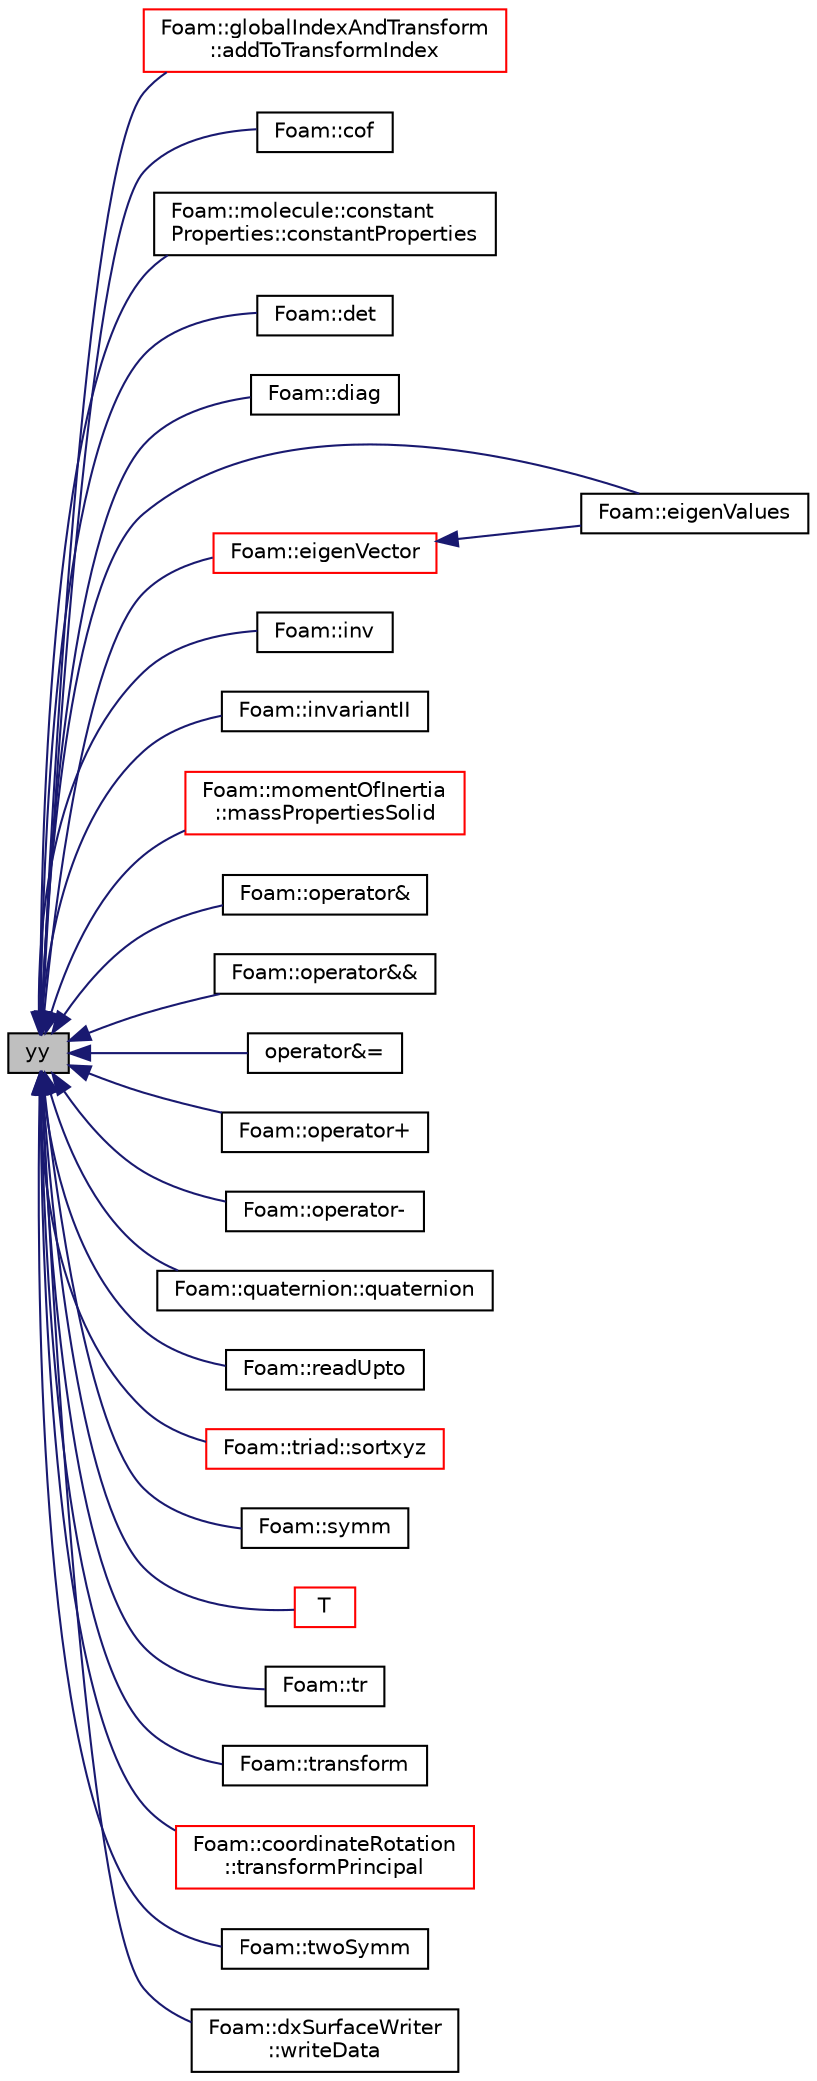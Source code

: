 digraph "yy"
{
  bgcolor="transparent";
  edge [fontname="Helvetica",fontsize="10",labelfontname="Helvetica",labelfontsize="10"];
  node [fontname="Helvetica",fontsize="10",shape=record];
  rankdir="LR";
  Node1 [label="yy",height=0.2,width=0.4,color="black", fillcolor="grey75", style="filled", fontcolor="black"];
  Node1 -> Node2 [dir="back",color="midnightblue",fontsize="10",style="solid",fontname="Helvetica"];
  Node2 [label="Foam::globalIndexAndTransform\l::addToTransformIndex",height=0.2,width=0.4,color="red",URL="$a00934.html#aa5ca2189f2ab3ddd22e4adef20976baf",tooltip="Add patch transformation to transformIndex. Return new. "];
  Node1 -> Node3 [dir="back",color="midnightblue",fontsize="10",style="solid",fontname="Helvetica"];
  Node3 [label="Foam::cof",height=0.2,width=0.4,color="black",URL="$a10758.html#ad125526a422e2bd9c6e5c5f4a317af26",tooltip="Return the cofactor tensor of a tensor. "];
  Node1 -> Node4 [dir="back",color="midnightblue",fontsize="10",style="solid",fontname="Helvetica"];
  Node4 [label="Foam::molecule::constant\lProperties::constantProperties",height=0.2,width=0.4,color="black",URL="$a00376.html#a48f10350a2cae9811619cc14159099d6",tooltip="Construct from dictionary. "];
  Node1 -> Node5 [dir="back",color="midnightblue",fontsize="10",style="solid",fontname="Helvetica"];
  Node5 [label="Foam::det",height=0.2,width=0.4,color="black",URL="$a10758.html#a1d843934098e732c7ab3f36774a0abc9",tooltip="Return the determinant of a tensor. "];
  Node1 -> Node6 [dir="back",color="midnightblue",fontsize="10",style="solid",fontname="Helvetica"];
  Node6 [label="Foam::diag",height=0.2,width=0.4,color="black",URL="$a10758.html#a647736d623aac35963def79b99ac6402",tooltip="Return the diagonal of a tensor as a diagonal tensor. "];
  Node1 -> Node7 [dir="back",color="midnightblue",fontsize="10",style="solid",fontname="Helvetica"];
  Node7 [label="Foam::eigenValues",height=0.2,width=0.4,color="black",URL="$a10758.html#a439ae805cc773abe7c94178cce4f5ba3"];
  Node1 -> Node8 [dir="back",color="midnightblue",fontsize="10",style="solid",fontname="Helvetica"];
  Node8 [label="Foam::eigenVector",height=0.2,width=0.4,color="red",URL="$a10758.html#aed8ccde72af25f41d76277dffa26abad"];
  Node8 -> Node7 [dir="back",color="midnightblue",fontsize="10",style="solid",fontname="Helvetica"];
  Node1 -> Node9 [dir="back",color="midnightblue",fontsize="10",style="solid",fontname="Helvetica"];
  Node9 [label="Foam::inv",height=0.2,width=0.4,color="black",URL="$a10758.html#a185b4212d0617ccfaa1efdff22eadf64",tooltip="Return the inverse of a tensor given the determinant. "];
  Node1 -> Node10 [dir="back",color="midnightblue",fontsize="10",style="solid",fontname="Helvetica"];
  Node10 [label="Foam::invariantII",height=0.2,width=0.4,color="black",URL="$a10758.html#a98d83dc4e3c2ffaf3b1d62c5802a0c4d",tooltip="Return the 2nd invariant of a tensor. "];
  Node1 -> Node11 [dir="back",color="midnightblue",fontsize="10",style="solid",fontname="Helvetica"];
  Node11 [label="Foam::momentOfInertia\l::massPropertiesSolid",height=0.2,width=0.4,color="red",URL="$a01528.html#ac948fad3ba413d57d196458b12848db1"];
  Node1 -> Node12 [dir="back",color="midnightblue",fontsize="10",style="solid",fontname="Helvetica"];
  Node12 [label="Foam::operator&",height=0.2,width=0.4,color="black",URL="$a10758.html#a52c4fbc41e8b1403cb438a86b82793fa",tooltip="Inner-product between a diagonal tensor and a tensor. "];
  Node1 -> Node13 [dir="back",color="midnightblue",fontsize="10",style="solid",fontname="Helvetica"];
  Node13 [label="Foam::operator&&",height=0.2,width=0.4,color="black",URL="$a10758.html#a4c568354f3e0f93d3a634318343349c3",tooltip="Double-dot-product between a spherical tensor and a tensor. "];
  Node1 -> Node14 [dir="back",color="midnightblue",fontsize="10",style="solid",fontname="Helvetica"];
  Node14 [label="operator&=",height=0.2,width=0.4,color="black",URL="$a02575.html#a1f0c85fbcfcaf5283eeccaaeaaab367b",tooltip="Inner-product with a Tensor. "];
  Node1 -> Node15 [dir="back",color="midnightblue",fontsize="10",style="solid",fontname="Helvetica"];
  Node15 [label="Foam::operator+",height=0.2,width=0.4,color="black",URL="$a10758.html#afd3ddb9840be2a7ca902615359e3283e"];
  Node1 -> Node16 [dir="back",color="midnightblue",fontsize="10",style="solid",fontname="Helvetica"];
  Node16 [label="Foam::operator-",height=0.2,width=0.4,color="black",URL="$a10758.html#a2c7fb7bc3807efdfd0a5456730bc84fc"];
  Node1 -> Node17 [dir="back",color="midnightblue",fontsize="10",style="solid",fontname="Helvetica"];
  Node17 [label="Foam::quaternion::quaternion",height=0.2,width=0.4,color="black",URL="$a02057.html#ac16a816cff3e72c4375a6602b025d5ed",tooltip="Construct a quaternion from a rotation tensor. "];
  Node1 -> Node18 [dir="back",color="midnightblue",fontsize="10",style="solid",fontname="Helvetica"];
  Node18 [label="Foam::readUpto",height=0.2,width=0.4,color="black",URL="$a10758.html#adebc6d49ebf4c5b9e97e0e2f96d4c493"];
  Node1 -> Node19 [dir="back",color="midnightblue",fontsize="10",style="solid",fontname="Helvetica"];
  Node19 [label="Foam::triad::sortxyz",height=0.2,width=0.4,color="red",URL="$a02688.html#a484a8acdc9d2a8026bfdb1863f55544a",tooltip="Sort the axes such that they are closest to the x, y and z axes. "];
  Node1 -> Node20 [dir="back",color="midnightblue",fontsize="10",style="solid",fontname="Helvetica"];
  Node20 [label="Foam::symm",height=0.2,width=0.4,color="black",URL="$a10758.html#a247f64ca032aa6fa7a54701f5785db53",tooltip="Return the symmetric part of a tensor. "];
  Node1 -> Node21 [dir="back",color="midnightblue",fontsize="10",style="solid",fontname="Helvetica"];
  Node21 [label="T",height=0.2,width=0.4,color="red",URL="$a02575.html#a0dd17bc97098bb6f1bb7bdefec4dd56c",tooltip="Return transpose. "];
  Node1 -> Node22 [dir="back",color="midnightblue",fontsize="10",style="solid",fontname="Helvetica"];
  Node22 [label="Foam::tr",height=0.2,width=0.4,color="black",URL="$a10758.html#a89b2b9be01bc4c7594485fb6c3a3a4ba",tooltip="Return the trace of a tensor. "];
  Node1 -> Node23 [dir="back",color="midnightblue",fontsize="10",style="solid",fontname="Helvetica"];
  Node23 [label="Foam::transform",height=0.2,width=0.4,color="black",URL="$a10758.html#a2398526b38a4e70fd5c67cbfd9139fc0"];
  Node1 -> Node24 [dir="back",color="midnightblue",fontsize="10",style="solid",fontname="Helvetica"];
  Node24 [label="Foam::coordinateRotation\l::transformPrincipal",height=0.2,width=0.4,color="red",URL="$a00405.html#a241ca7c5ec67a9cd7c100e28024c3e0d",tooltip="Transform principal. "];
  Node1 -> Node25 [dir="back",color="midnightblue",fontsize="10",style="solid",fontname="Helvetica"];
  Node25 [label="Foam::twoSymm",height=0.2,width=0.4,color="black",URL="$a10758.html#a1f61956bd0d628e84789584e7564ac59",tooltip="Return twice the symmetric part of a tensor. "];
  Node1 -> Node26 [dir="back",color="midnightblue",fontsize="10",style="solid",fontname="Helvetica"];
  Node26 [label="Foam::dxSurfaceWriter\l::writeData",height=0.2,width=0.4,color="black",URL="$a00593.html#af3b96bf02d1b0925c325805a3b29ccfa"];
}
